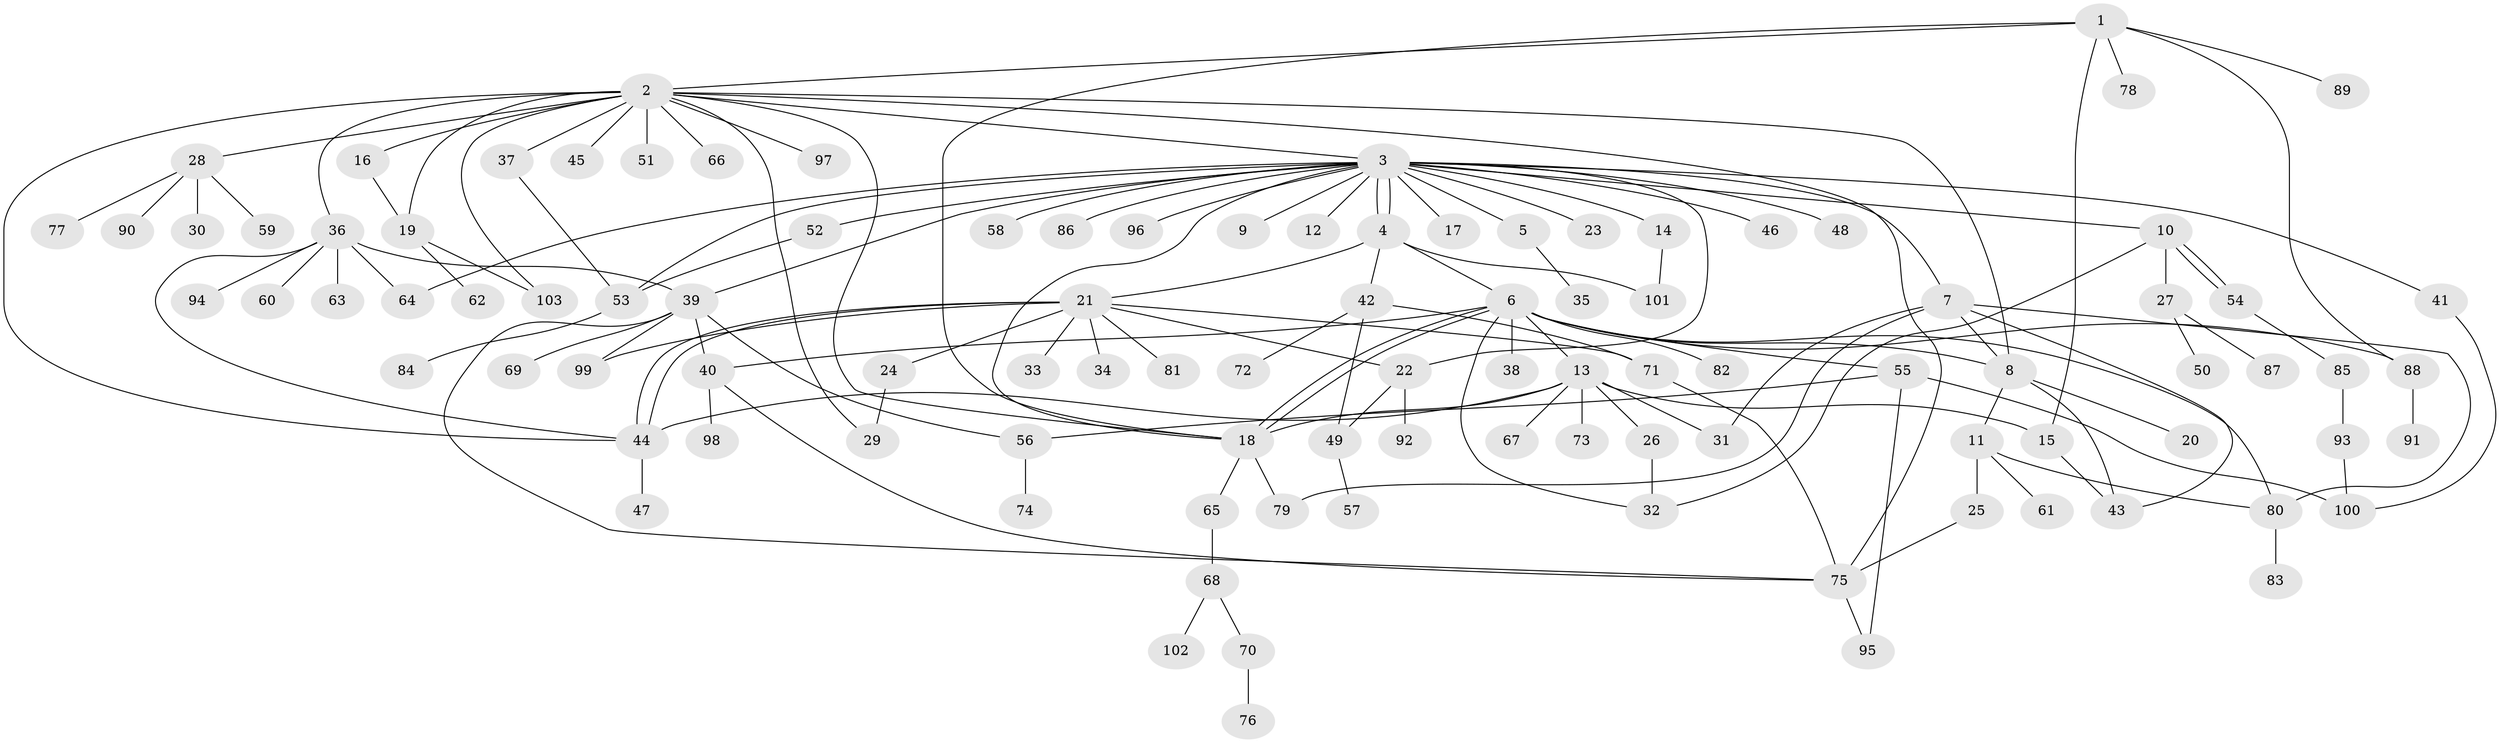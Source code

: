 // coarse degree distribution, {5: 0.02564102564102564, 18: 0.01282051282051282, 24: 0.01282051282051282, 12: 0.01282051282051282, 2: 0.2692307692307692, 13: 0.01282051282051282, 6: 0.02564102564102564, 4: 0.05128205128205128, 1: 0.46153846153846156, 9: 0.01282051282051282, 8: 0.01282051282051282, 3: 0.07692307692307693, 10: 0.01282051282051282}
// Generated by graph-tools (version 1.1) at 2025/41/03/06/25 10:41:48]
// undirected, 103 vertices, 146 edges
graph export_dot {
graph [start="1"]
  node [color=gray90,style=filled];
  1;
  2;
  3;
  4;
  5;
  6;
  7;
  8;
  9;
  10;
  11;
  12;
  13;
  14;
  15;
  16;
  17;
  18;
  19;
  20;
  21;
  22;
  23;
  24;
  25;
  26;
  27;
  28;
  29;
  30;
  31;
  32;
  33;
  34;
  35;
  36;
  37;
  38;
  39;
  40;
  41;
  42;
  43;
  44;
  45;
  46;
  47;
  48;
  49;
  50;
  51;
  52;
  53;
  54;
  55;
  56;
  57;
  58;
  59;
  60;
  61;
  62;
  63;
  64;
  65;
  66;
  67;
  68;
  69;
  70;
  71;
  72;
  73;
  74;
  75;
  76;
  77;
  78;
  79;
  80;
  81;
  82;
  83;
  84;
  85;
  86;
  87;
  88;
  89;
  90;
  91;
  92;
  93;
  94;
  95;
  96;
  97;
  98;
  99;
  100;
  101;
  102;
  103;
  1 -- 2;
  1 -- 15;
  1 -- 18;
  1 -- 78;
  1 -- 88;
  1 -- 89;
  2 -- 3;
  2 -- 8;
  2 -- 16;
  2 -- 18;
  2 -- 19;
  2 -- 28;
  2 -- 29;
  2 -- 36;
  2 -- 37;
  2 -- 44;
  2 -- 45;
  2 -- 51;
  2 -- 66;
  2 -- 75;
  2 -- 97;
  2 -- 103;
  3 -- 4;
  3 -- 4;
  3 -- 5;
  3 -- 7;
  3 -- 9;
  3 -- 10;
  3 -- 12;
  3 -- 14;
  3 -- 17;
  3 -- 18;
  3 -- 22;
  3 -- 23;
  3 -- 39;
  3 -- 41;
  3 -- 46;
  3 -- 48;
  3 -- 52;
  3 -- 53;
  3 -- 58;
  3 -- 64;
  3 -- 86;
  3 -- 96;
  4 -- 6;
  4 -- 21;
  4 -- 42;
  4 -- 101;
  5 -- 35;
  6 -- 8;
  6 -- 13;
  6 -- 18;
  6 -- 18;
  6 -- 32;
  6 -- 38;
  6 -- 40;
  6 -- 55;
  6 -- 80;
  6 -- 82;
  6 -- 88;
  7 -- 8;
  7 -- 31;
  7 -- 43;
  7 -- 79;
  7 -- 80;
  8 -- 11;
  8 -- 20;
  8 -- 43;
  10 -- 27;
  10 -- 32;
  10 -- 54;
  10 -- 54;
  11 -- 25;
  11 -- 61;
  11 -- 80;
  13 -- 15;
  13 -- 18;
  13 -- 26;
  13 -- 31;
  13 -- 44;
  13 -- 67;
  13 -- 73;
  14 -- 101;
  15 -- 43;
  16 -- 19;
  18 -- 65;
  18 -- 79;
  19 -- 62;
  19 -- 103;
  21 -- 22;
  21 -- 24;
  21 -- 33;
  21 -- 34;
  21 -- 44;
  21 -- 44;
  21 -- 71;
  21 -- 81;
  21 -- 99;
  22 -- 49;
  22 -- 92;
  24 -- 29;
  25 -- 75;
  26 -- 32;
  27 -- 50;
  27 -- 87;
  28 -- 30;
  28 -- 59;
  28 -- 77;
  28 -- 90;
  36 -- 39;
  36 -- 44;
  36 -- 60;
  36 -- 63;
  36 -- 64;
  36 -- 94;
  37 -- 53;
  39 -- 40;
  39 -- 56;
  39 -- 69;
  39 -- 75;
  39 -- 99;
  40 -- 75;
  40 -- 98;
  41 -- 100;
  42 -- 49;
  42 -- 71;
  42 -- 72;
  44 -- 47;
  49 -- 57;
  52 -- 53;
  53 -- 84;
  54 -- 85;
  55 -- 56;
  55 -- 95;
  55 -- 100;
  56 -- 74;
  65 -- 68;
  68 -- 70;
  68 -- 102;
  70 -- 76;
  71 -- 75;
  75 -- 95;
  80 -- 83;
  85 -- 93;
  88 -- 91;
  93 -- 100;
}
